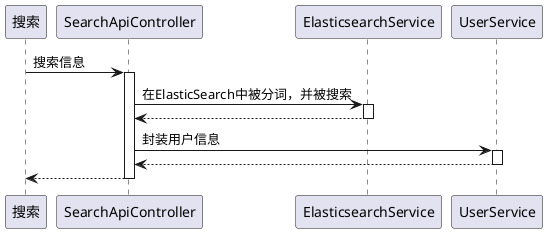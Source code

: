 @startuml
participant 搜索
搜索 -> SearchApiController : 搜索信息
activate SearchApiController
SearchApiController -> ElasticsearchService : 在ElasticSearch中被分词，并被搜索
activate ElasticsearchService
ElasticsearchService --> SearchApiController
deactivate ElasticsearchService
SearchApiController -> UserService : 封装用户信息
activate UserService
UserService --> SearchApiController
deactivate UserService
return
@enduml